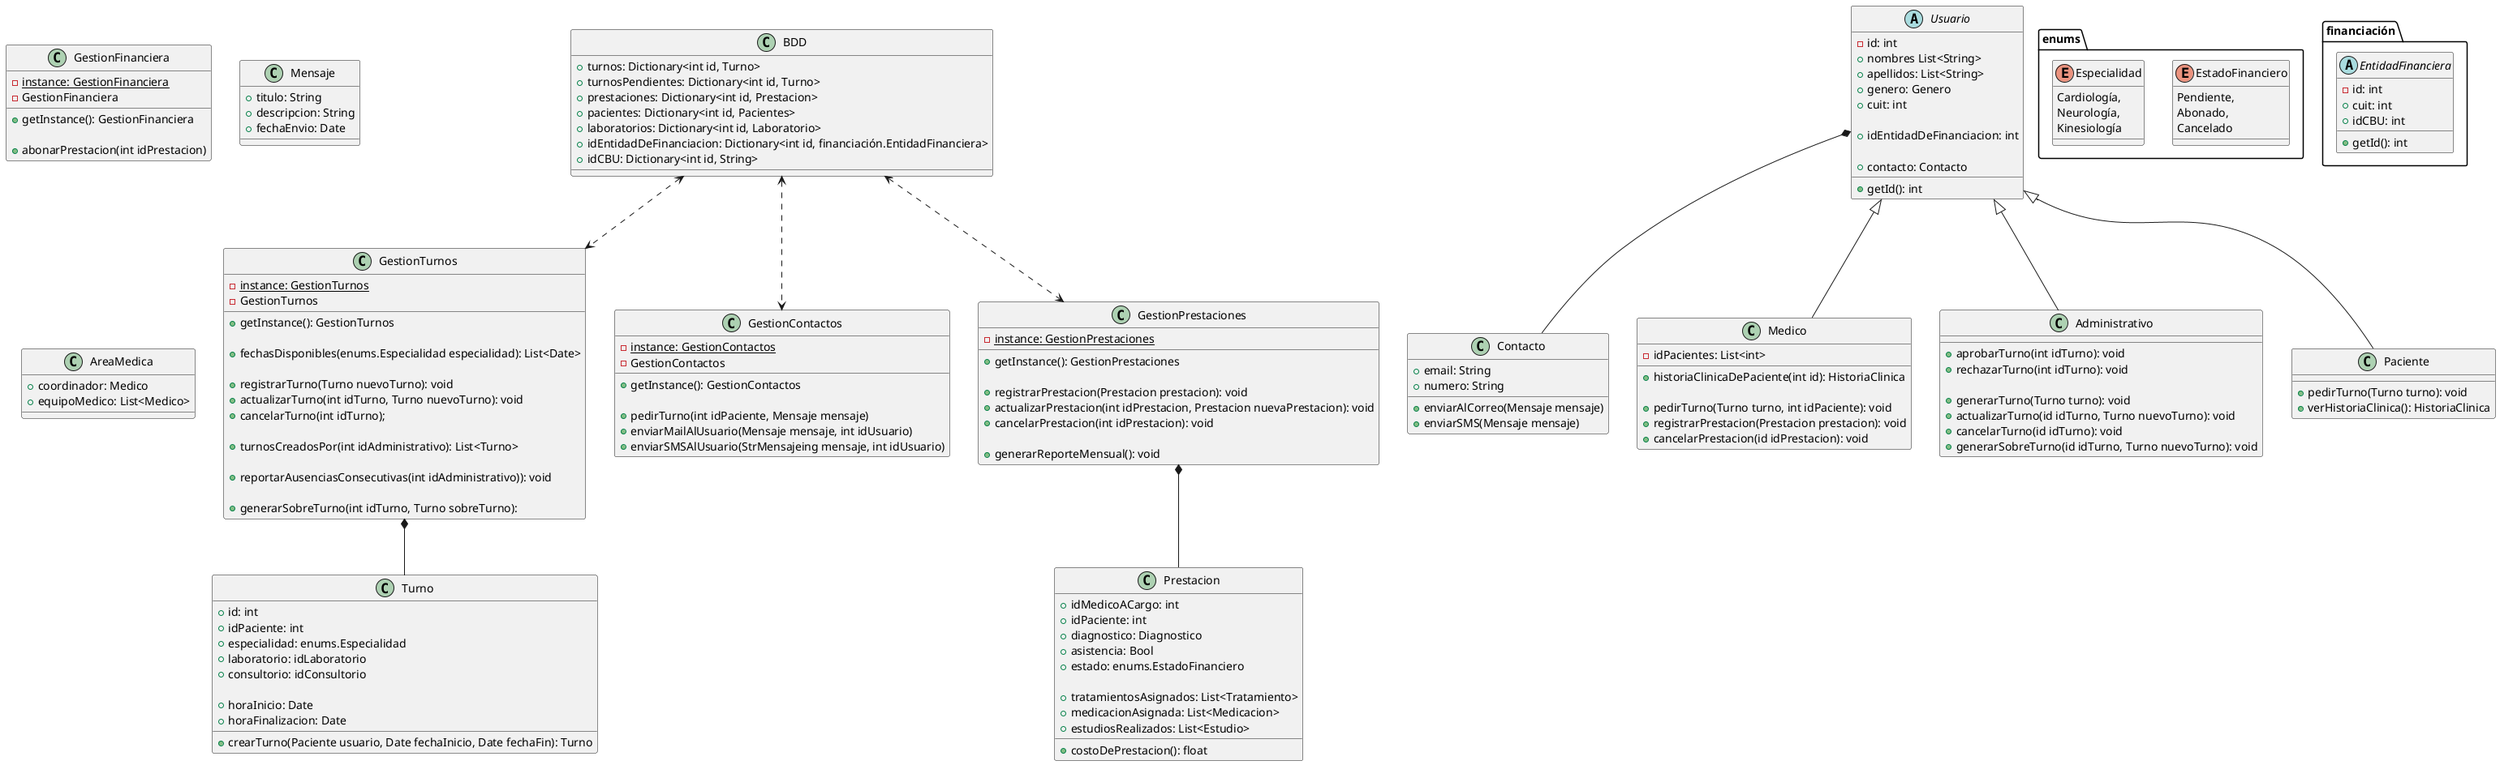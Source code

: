 @startuml

class BDD {
    +turnos: Dictionary<int id, Turno>
    +turnosPendientes: Dictionary<int id, Turno>
    +prestaciones: Dictionary<int id, Prestacion>
    +pacientes: Dictionary<int id, Pacientes>
    +laboratorios: Dictionary<int id, Laboratorio>
    +idEntidadDeFinanciacion: Dictionary<int id, financiación.EntidadFinanciera>
    +idCBU: Dictionary<int id, String>
}

class GestionTurnos {
    {static} -instance: GestionTurnos
    -GestionTurnos

    +getInstance(): GestionTurnos

    +fechasDisponibles(enums.Especialidad especialidad): List<Date>

    +registrarTurno(Turno nuevoTurno): void
    +actualizarTurno(int idTurno, Turno nuevoTurno): void
    +cancelarTurno(int idTurno);

    +turnosCreadosPor(int idAdministrativo): List<Turno>

    +reportarAusenciasConsecutivas(int idAdministrativo)): void

    +generarSobreTurno(int idTurno, Turno sobreTurno):
}

class GestionContactos {
    {static} -instance: GestionContactos
    -GestionContactos

    +getInstance(): GestionContactos

    +pedirTurno(int idPaciente, Mensaje mensaje)
    +enviarMailAlUsuario(Mensaje mensaje, int idUsuario)
    +enviarSMSAlUsuario(StrMensajeing mensaje, int idUsuario)
}

class GestionPrestaciones {
    {static} -instance: GestionPrestaciones
    
    +getInstance(): GestionPrestaciones

    +registrarPrestacion(Prestacion prestacion): void
    +actualizarPrestacion(int idPrestacion, Prestacion nuevaPrestacion): void
    +cancelarPrestacion(int idPrestacion): void

    +generarReporteMensual(): void
}

class GestionFinanciera {
    {static} -instance: GestionFinanciera
    -GestionFinanciera

    +getInstance(): GestionFinanciera

    +abonarPrestacion(int idPrestacion)
}

class Prestacion {
    +idMedicoACargo: int
    +idPaciente: int
    +diagnostico: Diagnostico
    +asistencia: Bool
    +estado: enums.EstadoFinanciero

    +tratamientosAsignados: List<Tratamiento>
    +medicacionAsignada: List<Medicacion>
    +estudiosRealizados: List<Estudio>

    +costoDePrestacion(): float
}

enum enums.EstadoFinanciero {
    Pendiente,
    Abonado,
    Cancelado
}

enum enums.Especialidad {
    Cardiología,
    Neurología,
    Kinesiología
}

class Mensaje {
    +titulo: String
    +descripcion: String
    +fechaEnvio: Date
}

class AreaMedica {
    +coordinador: Medico
    +equipoMedico: List<Medico>
}

class Turno {
    +id: int
    +idPaciente: int
    +especialidad: enums.Especialidad
    +laboratorio: idLaboratorio
    +consultorio: idConsultorio

    +horaInicio: Date
    +horaFinalizacion: Date

    +crearTurno(Paciente usuario, Date fechaInicio, Date fechaFin): Turno
}

class Contacto {
    +email: String
    +numero: String

    +enviarAlCorreo(Mensaje mensaje)
    +enviarSMS(Mensaje mensaje)
}

abstract class Usuario {
    -id: int
    +nombres List<String>
    +apellidos: List<String>
    +genero: Genero
    +cuit: int

    +idEntidadDeFinanciacion: int

    +contacto: Contacto
    +getId(): int
}

abstract class financiación.EntidadFinanciera {
    -id: int
    +cuit: int
    +idCBU: int

    +getId(): int
    'ObraSocial,
    'Prepaga,
    'Particular
}



class Medico {
    -idPacientes: List<int>

    +historiaClinicaDePaciente(int id): HistoriaClinica

    +pedirTurno(Turno turno, int idPaciente): void
    +registrarPrestacion(Prestacion prestacion): void
    +cancelarPrestacion(id idPrestacion): void
}

class Administrativo {
    +aprobarTurno(int idTurno): void
    +rechazarTurno(int idTurno): void

    +generarTurno(Turno turno): void
    +actualizarTurno(id idTurno, Turno nuevoTurno): void
    +cancelarTurno(id idTurno): void
    +generarSobreTurno(id idTurno, Turno nuevoTurno): void
}
class Paciente {
    +pedirTurno(Turno turno): void
    +verHistoriaClinica(): HistoriaClinica
}

' Herencias
Usuario <|-- Paciente
Usuario <|-- Administrativo
Usuario <|-- Medico

' Composicion
GestionTurnos *-- Turno
GestionPrestaciones *-- Prestacion
Usuario *-- Contacto

' Uso de metodos
'Administrativo ..> GestionTurnos
'Administrativo ..> GestionContactos

' Uso de administracion.BDD
BDD <..> GestionTurnos
BDD <..> GestionContactos
BDD <..> GestionPrestaciones

@enduml